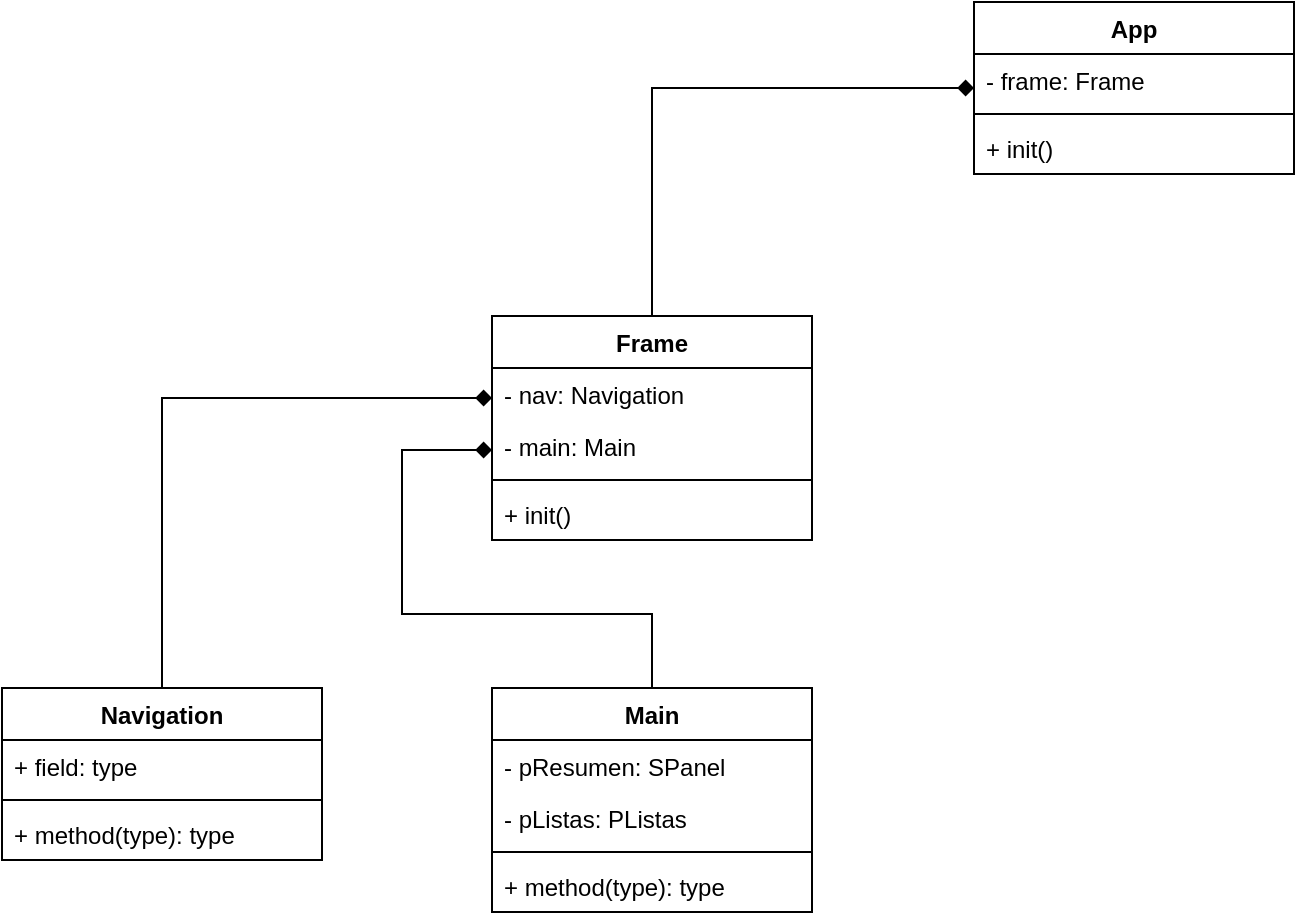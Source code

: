 <mxfile version="15.2.7" type="device"><diagram id="5hSQxjqL52Hetfhuz9hK" name="Page-1"><mxGraphModel dx="1268" dy="450" grid="0" gridSize="10" guides="1" tooltips="1" connect="1" arrows="1" fold="1" page="0" pageScale="1" pageWidth="827" pageHeight="1169" math="0" shadow="0"><root><mxCell id="0"/><mxCell id="1" parent="0"/><mxCell id="f9ePeByootibUpaER_PV-22" style="edgeStyle=orthogonalEdgeStyle;rounded=0;orthogonalLoop=1;jettySize=auto;html=1;startArrow=diamond;startFill=1;endArrow=none;endFill=0;" edge="1" parent="1" source="f9ePeByootibUpaER_PV-1" target="f9ePeByootibUpaER_PV-5"><mxGeometry relative="1" as="geometry"/></mxCell><mxCell id="f9ePeByootibUpaER_PV-1" value="App" style="swimlane;fontStyle=1;align=center;verticalAlign=top;childLayout=stackLayout;horizontal=1;startSize=26;horizontalStack=0;resizeParent=1;resizeParentMax=0;resizeLast=0;collapsible=1;marginBottom=0;" vertex="1" parent="1"><mxGeometry x="334" y="16" width="160" height="86" as="geometry"/></mxCell><mxCell id="f9ePeByootibUpaER_PV-2" value="- frame: Frame" style="text;strokeColor=none;fillColor=none;align=left;verticalAlign=top;spacingLeft=4;spacingRight=4;overflow=hidden;rotatable=0;points=[[0,0.5],[1,0.5]];portConstraint=eastwest;" vertex="1" parent="f9ePeByootibUpaER_PV-1"><mxGeometry y="26" width="160" height="26" as="geometry"/></mxCell><mxCell id="f9ePeByootibUpaER_PV-3" value="" style="line;strokeWidth=1;fillColor=none;align=left;verticalAlign=middle;spacingTop=-1;spacingLeft=3;spacingRight=3;rotatable=0;labelPosition=right;points=[];portConstraint=eastwest;" vertex="1" parent="f9ePeByootibUpaER_PV-1"><mxGeometry y="52" width="160" height="8" as="geometry"/></mxCell><mxCell id="f9ePeByootibUpaER_PV-4" value="+ init()" style="text;strokeColor=none;fillColor=none;align=left;verticalAlign=top;spacingLeft=4;spacingRight=4;overflow=hidden;rotatable=0;points=[[0,0.5],[1,0.5]];portConstraint=eastwest;" vertex="1" parent="f9ePeByootibUpaER_PV-1"><mxGeometry y="60" width="160" height="26" as="geometry"/></mxCell><mxCell id="f9ePeByootibUpaER_PV-20" style="edgeStyle=orthogonalEdgeStyle;rounded=0;orthogonalLoop=1;jettySize=auto;html=1;startArrow=diamond;startFill=1;endArrow=none;endFill=0;" edge="1" parent="1" source="f9ePeByootibUpaER_PV-5" target="f9ePeByootibUpaER_PV-12"><mxGeometry relative="1" as="geometry"><Array as="points"><mxPoint x="-72" y="214"/></Array></mxGeometry></mxCell><mxCell id="f9ePeByootibUpaER_PV-21" style="edgeStyle=orthogonalEdgeStyle;rounded=0;orthogonalLoop=1;jettySize=auto;html=1;startArrow=diamond;startFill=1;endArrow=none;endFill=0;" edge="1" parent="1" source="f9ePeByootibUpaER_PV-5" target="f9ePeByootibUpaER_PV-16"><mxGeometry relative="1" as="geometry"><Array as="points"><mxPoint x="48" y="240"/><mxPoint x="48" y="322"/><mxPoint x="173" y="322"/></Array></mxGeometry></mxCell><mxCell id="f9ePeByootibUpaER_PV-5" value="Frame" style="swimlane;fontStyle=1;align=center;verticalAlign=top;childLayout=stackLayout;horizontal=1;startSize=26;horizontalStack=0;resizeParent=1;resizeParentMax=0;resizeLast=0;collapsible=1;marginBottom=0;" vertex="1" parent="1"><mxGeometry x="93" y="173" width="160" height="112" as="geometry"/></mxCell><mxCell id="f9ePeByootibUpaER_PV-6" value="- nav: Navigation" style="text;strokeColor=none;fillColor=none;align=left;verticalAlign=top;spacingLeft=4;spacingRight=4;overflow=hidden;rotatable=0;points=[[0,0.5],[1,0.5]];portConstraint=eastwest;" vertex="1" parent="f9ePeByootibUpaER_PV-5"><mxGeometry y="26" width="160" height="26" as="geometry"/></mxCell><mxCell id="f9ePeByootibUpaER_PV-11" value="- main: Main" style="text;strokeColor=none;fillColor=none;align=left;verticalAlign=top;spacingLeft=4;spacingRight=4;overflow=hidden;rotatable=0;points=[[0,0.5],[1,0.5]];portConstraint=eastwest;" vertex="1" parent="f9ePeByootibUpaER_PV-5"><mxGeometry y="52" width="160" height="26" as="geometry"/></mxCell><mxCell id="f9ePeByootibUpaER_PV-7" value="" style="line;strokeWidth=1;fillColor=none;align=left;verticalAlign=middle;spacingTop=-1;spacingLeft=3;spacingRight=3;rotatable=0;labelPosition=right;points=[];portConstraint=eastwest;" vertex="1" parent="f9ePeByootibUpaER_PV-5"><mxGeometry y="78" width="160" height="8" as="geometry"/></mxCell><mxCell id="f9ePeByootibUpaER_PV-8" value="+ init()" style="text;strokeColor=none;fillColor=none;align=left;verticalAlign=top;spacingLeft=4;spacingRight=4;overflow=hidden;rotatable=0;points=[[0,0.5],[1,0.5]];portConstraint=eastwest;" vertex="1" parent="f9ePeByootibUpaER_PV-5"><mxGeometry y="86" width="160" height="26" as="geometry"/></mxCell><mxCell id="f9ePeByootibUpaER_PV-12" value="Navigation" style="swimlane;fontStyle=1;align=center;verticalAlign=top;childLayout=stackLayout;horizontal=1;startSize=26;horizontalStack=0;resizeParent=1;resizeParentMax=0;resizeLast=0;collapsible=1;marginBottom=0;" vertex="1" parent="1"><mxGeometry x="-152" y="359" width="160" height="86" as="geometry"/></mxCell><mxCell id="f9ePeByootibUpaER_PV-13" value="+ field: type" style="text;strokeColor=none;fillColor=none;align=left;verticalAlign=top;spacingLeft=4;spacingRight=4;overflow=hidden;rotatable=0;points=[[0,0.5],[1,0.5]];portConstraint=eastwest;" vertex="1" parent="f9ePeByootibUpaER_PV-12"><mxGeometry y="26" width="160" height="26" as="geometry"/></mxCell><mxCell id="f9ePeByootibUpaER_PV-14" value="" style="line;strokeWidth=1;fillColor=none;align=left;verticalAlign=middle;spacingTop=-1;spacingLeft=3;spacingRight=3;rotatable=0;labelPosition=right;points=[];portConstraint=eastwest;" vertex="1" parent="f9ePeByootibUpaER_PV-12"><mxGeometry y="52" width="160" height="8" as="geometry"/></mxCell><mxCell id="f9ePeByootibUpaER_PV-15" value="+ method(type): type" style="text;strokeColor=none;fillColor=none;align=left;verticalAlign=top;spacingLeft=4;spacingRight=4;overflow=hidden;rotatable=0;points=[[0,0.5],[1,0.5]];portConstraint=eastwest;" vertex="1" parent="f9ePeByootibUpaER_PV-12"><mxGeometry y="60" width="160" height="26" as="geometry"/></mxCell><mxCell id="f9ePeByootibUpaER_PV-16" value="Main" style="swimlane;fontStyle=1;align=center;verticalAlign=top;childLayout=stackLayout;horizontal=1;startSize=26;horizontalStack=0;resizeParent=1;resizeParentMax=0;resizeLast=0;collapsible=1;marginBottom=0;" vertex="1" parent="1"><mxGeometry x="93" y="359" width="160" height="112" as="geometry"/></mxCell><mxCell id="f9ePeByootibUpaER_PV-17" value="- pResumen: SPanel" style="text;strokeColor=none;fillColor=none;align=left;verticalAlign=top;spacingLeft=4;spacingRight=4;overflow=hidden;rotatable=0;points=[[0,0.5],[1,0.5]];portConstraint=eastwest;" vertex="1" parent="f9ePeByootibUpaER_PV-16"><mxGeometry y="26" width="160" height="26" as="geometry"/></mxCell><mxCell id="f9ePeByootibUpaER_PV-23" value="- pListas: PListas" style="text;strokeColor=none;fillColor=none;align=left;verticalAlign=top;spacingLeft=4;spacingRight=4;overflow=hidden;rotatable=0;points=[[0,0.5],[1,0.5]];portConstraint=eastwest;" vertex="1" parent="f9ePeByootibUpaER_PV-16"><mxGeometry y="52" width="160" height="26" as="geometry"/></mxCell><mxCell id="f9ePeByootibUpaER_PV-18" value="" style="line;strokeWidth=1;fillColor=none;align=left;verticalAlign=middle;spacingTop=-1;spacingLeft=3;spacingRight=3;rotatable=0;labelPosition=right;points=[];portConstraint=eastwest;" vertex="1" parent="f9ePeByootibUpaER_PV-16"><mxGeometry y="78" width="160" height="8" as="geometry"/></mxCell><mxCell id="f9ePeByootibUpaER_PV-19" value="+ method(type): type" style="text;strokeColor=none;fillColor=none;align=left;verticalAlign=top;spacingLeft=4;spacingRight=4;overflow=hidden;rotatable=0;points=[[0,0.5],[1,0.5]];portConstraint=eastwest;" vertex="1" parent="f9ePeByootibUpaER_PV-16"><mxGeometry y="86" width="160" height="26" as="geometry"/></mxCell></root></mxGraphModel></diagram></mxfile>